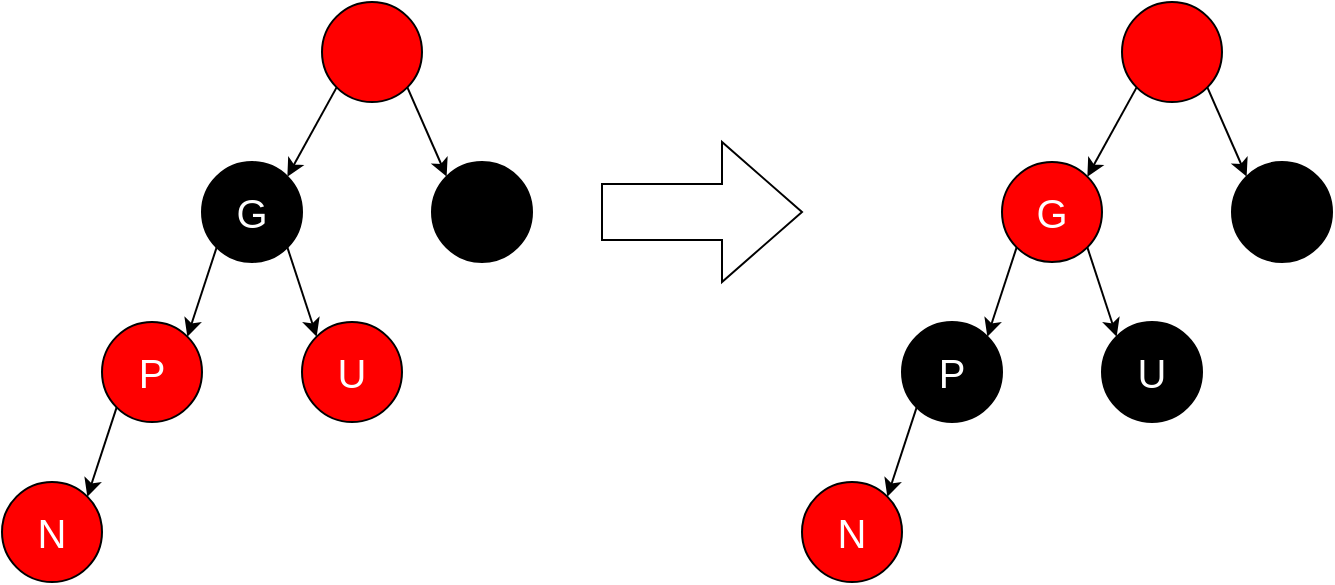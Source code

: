<mxfile version="20.4.0" type="device"><diagram id="R-cHSDtUfPkVtpVSe-z4" name="Page-1"><mxGraphModel dx="1422" dy="705" grid="1" gridSize="10" guides="1" tooltips="1" connect="1" arrows="1" fold="1" page="1" pageScale="1" pageWidth="850" pageHeight="1100" math="0" shadow="0"><root><mxCell id="0"/><mxCell id="1" parent="0"/><mxCell id="n1B0MFmd508IJaJsGRzu-52" value="" style="html=1;shadow=0;dashed=0;align=center;verticalAlign=middle;shape=mxgraph.arrows2.arrow;dy=0.6;dx=40;notch=0;sketch=0;fontSize=20;fontColor=#FFFFFF;fillColor=#FFFFFF;" vertex="1" parent="1"><mxGeometry x="1140" y="390" width="100" height="70" as="geometry"/></mxCell><mxCell id="n1B0MFmd508IJaJsGRzu-53" value="" style="ellipse;whiteSpace=wrap;html=1;aspect=fixed;fillColor=#000000;" vertex="1" parent="1"><mxGeometry x="1055" y="400" width="50" height="50" as="geometry"/></mxCell><mxCell id="n1B0MFmd508IJaJsGRzu-54" style="edgeStyle=none;rounded=0;orthogonalLoop=1;jettySize=auto;html=1;exitX=1;exitY=1;exitDx=0;exitDy=0;entryX=0;entryY=0;entryDx=0;entryDy=0;fontSize=20;fontColor=#FFFFFF;" edge="1" parent="1" source="n1B0MFmd508IJaJsGRzu-56" target="n1B0MFmd508IJaJsGRzu-53"><mxGeometry relative="1" as="geometry"/></mxCell><mxCell id="n1B0MFmd508IJaJsGRzu-55" style="edgeStyle=none;rounded=0;orthogonalLoop=1;jettySize=auto;html=1;exitX=0;exitY=1;exitDx=0;exitDy=0;entryX=1;entryY=0;entryDx=0;entryDy=0;fontSize=20;fontColor=#FFFFFF;" edge="1" parent="1" source="n1B0MFmd508IJaJsGRzu-56" target="n1B0MFmd508IJaJsGRzu-60"><mxGeometry relative="1" as="geometry"/></mxCell><mxCell id="n1B0MFmd508IJaJsGRzu-56" value="" style="ellipse;whiteSpace=wrap;html=1;aspect=fixed;fillColor=#FF0000;" vertex="1" parent="1"><mxGeometry x="1000" y="320" width="50" height="50" as="geometry"/></mxCell><mxCell id="n1B0MFmd508IJaJsGRzu-57" value="&lt;font color=&quot;#ffffff&quot;&gt;&lt;span style=&quot;font-size: 20px;&quot;&gt;U&lt;/span&gt;&lt;/font&gt;" style="ellipse;whiteSpace=wrap;html=1;aspect=fixed;fillColor=#FF0000;" vertex="1" parent="1"><mxGeometry x="990" y="480" width="50" height="50" as="geometry"/></mxCell><mxCell id="n1B0MFmd508IJaJsGRzu-58" style="edgeStyle=none;rounded=0;orthogonalLoop=1;jettySize=auto;html=1;exitX=0;exitY=1;exitDx=0;exitDy=0;entryX=1;entryY=0;entryDx=0;entryDy=0;fontSize=20;fontColor=#FFFFFF;" edge="1" parent="1" source="n1B0MFmd508IJaJsGRzu-60" target="n1B0MFmd508IJaJsGRzu-61"><mxGeometry relative="1" as="geometry"/></mxCell><mxCell id="n1B0MFmd508IJaJsGRzu-59" style="edgeStyle=none;rounded=0;orthogonalLoop=1;jettySize=auto;html=1;exitX=1;exitY=1;exitDx=0;exitDy=0;entryX=0;entryY=0;entryDx=0;entryDy=0;fontSize=20;fontColor=#FFFFFF;" edge="1" parent="1" source="n1B0MFmd508IJaJsGRzu-60" target="n1B0MFmd508IJaJsGRzu-57"><mxGeometry relative="1" as="geometry"/></mxCell><mxCell id="n1B0MFmd508IJaJsGRzu-60" value="&lt;font color=&quot;#ffffff&quot; style=&quot;font-size: 20px;&quot;&gt;G&lt;/font&gt;" style="ellipse;whiteSpace=wrap;html=1;aspect=fixed;fillColor=#000000;" vertex="1" parent="1"><mxGeometry x="940" y="400" width="50" height="50" as="geometry"/></mxCell><mxCell id="n1B0MFmd508IJaJsGRzu-63" style="edgeStyle=none;rounded=0;orthogonalLoop=1;jettySize=auto;html=1;exitX=0;exitY=1;exitDx=0;exitDy=0;entryX=1;entryY=0;entryDx=0;entryDy=0;fontSize=20;fontColor=#FFFFFF;" edge="1" parent="1" source="n1B0MFmd508IJaJsGRzu-61" target="n1B0MFmd508IJaJsGRzu-62"><mxGeometry relative="1" as="geometry"/></mxCell><mxCell id="n1B0MFmd508IJaJsGRzu-61" value="&lt;font color=&quot;#ffffff&quot; style=&quot;font-size: 20px;&quot;&gt;P&lt;/font&gt;" style="ellipse;whiteSpace=wrap;html=1;aspect=fixed;fillColor=#FF0000;" vertex="1" parent="1"><mxGeometry x="890" y="480" width="50" height="50" as="geometry"/></mxCell><mxCell id="n1B0MFmd508IJaJsGRzu-62" value="&lt;font color=&quot;#ffffff&quot; style=&quot;font-size: 20px;&quot;&gt;N&lt;/font&gt;" style="ellipse;whiteSpace=wrap;html=1;aspect=fixed;fillColor=#FF0000;" vertex="1" parent="1"><mxGeometry x="840" y="560" width="50" height="50" as="geometry"/></mxCell><mxCell id="n1B0MFmd508IJaJsGRzu-64" value="" style="ellipse;whiteSpace=wrap;html=1;aspect=fixed;fillColor=#000000;" vertex="1" parent="1"><mxGeometry x="1455" y="400" width="50" height="50" as="geometry"/></mxCell><mxCell id="n1B0MFmd508IJaJsGRzu-65" style="edgeStyle=none;rounded=0;orthogonalLoop=1;jettySize=auto;html=1;exitX=1;exitY=1;exitDx=0;exitDy=0;entryX=0;entryY=0;entryDx=0;entryDy=0;fontSize=20;fontColor=#FFFFFF;" edge="1" parent="1" source="n1B0MFmd508IJaJsGRzu-67" target="n1B0MFmd508IJaJsGRzu-64"><mxGeometry relative="1" as="geometry"/></mxCell><mxCell id="n1B0MFmd508IJaJsGRzu-66" style="edgeStyle=none;rounded=0;orthogonalLoop=1;jettySize=auto;html=1;exitX=0;exitY=1;exitDx=0;exitDy=0;entryX=1;entryY=0;entryDx=0;entryDy=0;fontSize=20;fontColor=#FFFFFF;" edge="1" parent="1" source="n1B0MFmd508IJaJsGRzu-67" target="n1B0MFmd508IJaJsGRzu-71"><mxGeometry relative="1" as="geometry"/></mxCell><mxCell id="n1B0MFmd508IJaJsGRzu-67" value="" style="ellipse;whiteSpace=wrap;html=1;aspect=fixed;fillColor=#FF0000;" vertex="1" parent="1"><mxGeometry x="1400" y="320" width="50" height="50" as="geometry"/></mxCell><mxCell id="n1B0MFmd508IJaJsGRzu-68" value="&lt;font color=&quot;#ffffff&quot;&gt;&lt;span style=&quot;font-size: 20px;&quot;&gt;U&lt;/span&gt;&lt;/font&gt;" style="ellipse;whiteSpace=wrap;html=1;aspect=fixed;fillColor=#000000;" vertex="1" parent="1"><mxGeometry x="1390" y="480" width="50" height="50" as="geometry"/></mxCell><mxCell id="n1B0MFmd508IJaJsGRzu-69" style="edgeStyle=none;rounded=0;orthogonalLoop=1;jettySize=auto;html=1;exitX=0;exitY=1;exitDx=0;exitDy=0;entryX=1;entryY=0;entryDx=0;entryDy=0;fontSize=20;fontColor=#FFFFFF;" edge="1" parent="1" source="n1B0MFmd508IJaJsGRzu-71" target="n1B0MFmd508IJaJsGRzu-73"><mxGeometry relative="1" as="geometry"/></mxCell><mxCell id="n1B0MFmd508IJaJsGRzu-70" style="edgeStyle=none;rounded=0;orthogonalLoop=1;jettySize=auto;html=1;exitX=1;exitY=1;exitDx=0;exitDy=0;entryX=0;entryY=0;entryDx=0;entryDy=0;fontSize=20;fontColor=#FFFFFF;" edge="1" parent="1" source="n1B0MFmd508IJaJsGRzu-71" target="n1B0MFmd508IJaJsGRzu-68"><mxGeometry relative="1" as="geometry"/></mxCell><mxCell id="n1B0MFmd508IJaJsGRzu-71" value="&lt;font color=&quot;#ffffff&quot; style=&quot;font-size: 20px;&quot;&gt;G&lt;/font&gt;" style="ellipse;whiteSpace=wrap;html=1;aspect=fixed;fillColor=#FF0000;" vertex="1" parent="1"><mxGeometry x="1340" y="400" width="50" height="50" as="geometry"/></mxCell><mxCell id="n1B0MFmd508IJaJsGRzu-72" style="edgeStyle=none;rounded=0;orthogonalLoop=1;jettySize=auto;html=1;exitX=0;exitY=1;exitDx=0;exitDy=0;entryX=1;entryY=0;entryDx=0;entryDy=0;fontSize=20;fontColor=#FFFFFF;" edge="1" parent="1" source="n1B0MFmd508IJaJsGRzu-73" target="n1B0MFmd508IJaJsGRzu-74"><mxGeometry relative="1" as="geometry"/></mxCell><mxCell id="n1B0MFmd508IJaJsGRzu-73" value="&lt;font color=&quot;#ffffff&quot; style=&quot;font-size: 20px;&quot;&gt;P&lt;/font&gt;" style="ellipse;whiteSpace=wrap;html=1;aspect=fixed;fillColor=#000000;" vertex="1" parent="1"><mxGeometry x="1290" y="480" width="50" height="50" as="geometry"/></mxCell><mxCell id="n1B0MFmd508IJaJsGRzu-74" value="&lt;font color=&quot;#ffffff&quot; style=&quot;font-size: 20px;&quot;&gt;N&lt;/font&gt;" style="ellipse;whiteSpace=wrap;html=1;aspect=fixed;fillColor=#FF0000;" vertex="1" parent="1"><mxGeometry x="1240" y="560" width="50" height="50" as="geometry"/></mxCell></root></mxGraphModel></diagram></mxfile>